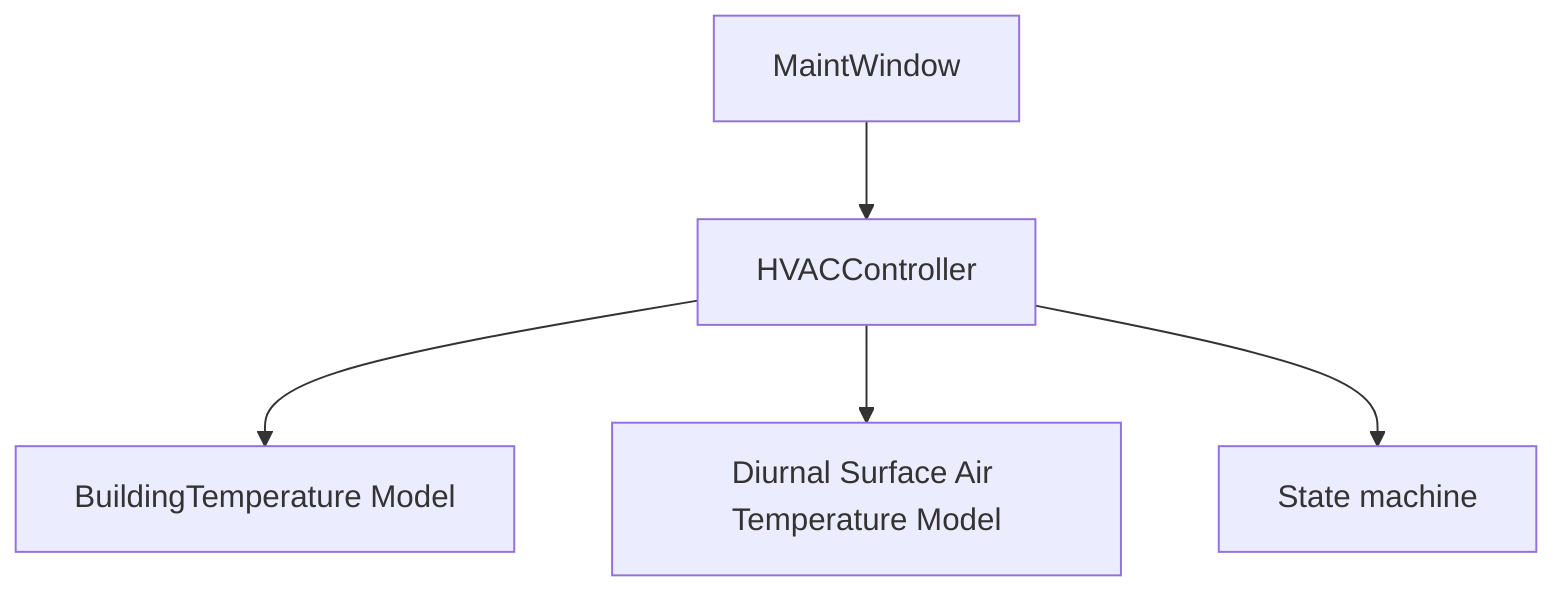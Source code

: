 graph TD
    A[MaintWindow] --> B[HVACController]
    B --> C[BuildingTemperature Model]
    B --> D[Diurnal Surface Air Temperature Model]
    B --> E[State machine]